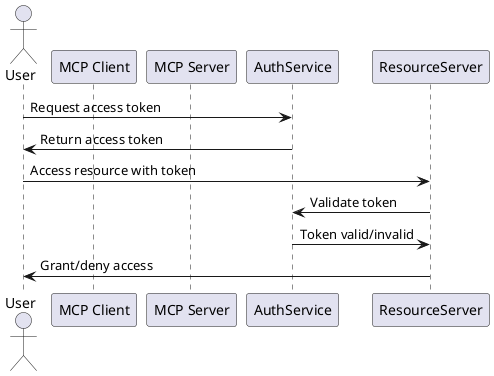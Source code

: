 @startuml
' Authorization diagram skeleton

actor User
participant "MCP Client" as mcp_client
participant "MCP Server" as mcp_server
participant "MCP Server" as mcp_server

User -> AuthService : Request access token
AuthService -> User : Return access token
User -> ResourceServer : Access resource with token
ResourceServer -> AuthService : Validate token
AuthService -> ResourceServer : Token valid/invalid
ResourceServer -> User : Grant/deny access

@enduml
